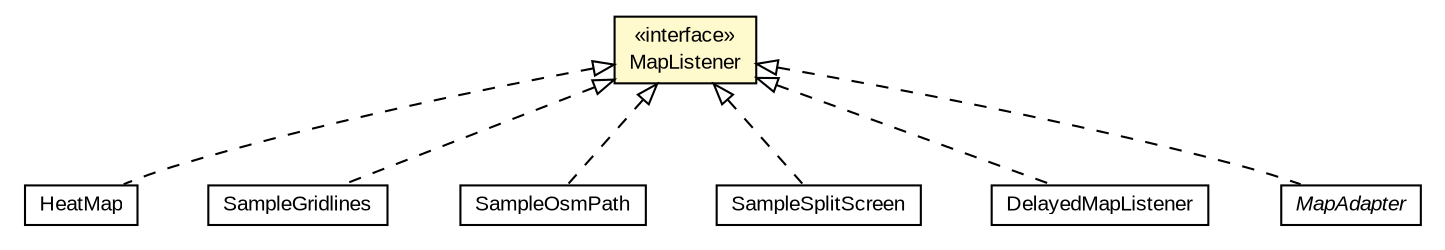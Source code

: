 #!/usr/local/bin/dot
#
# Class diagram 
# Generated by UMLGraph version R5_6-24-gf6e263 (http://www.umlgraph.org/)
#

digraph G {
	edge [fontname="arial",fontsize=10,labelfontname="arial",labelfontsize=10];
	node [fontname="arial",fontsize=10,shape=plaintext];
	nodesep=0.25;
	ranksep=0.5;
	// org.osmdroid.samplefragments.data.HeatMap
	c80172 [label=<<table title="org.osmdroid.samplefragments.data.HeatMap" border="0" cellborder="1" cellspacing="0" cellpadding="2" port="p" href="../samplefragments/data/HeatMap.html">
		<tr><td><table border="0" cellspacing="0" cellpadding="1">
<tr><td align="center" balign="center"> HeatMap </td></tr>
		</table></td></tr>
		</table>>, URL="../samplefragments/data/HeatMap.html", fontname="arial", fontcolor="black", fontsize=10.0];
	// org.osmdroid.samplefragments.data.SampleGridlines
	c80174 [label=<<table title="org.osmdroid.samplefragments.data.SampleGridlines" border="0" cellborder="1" cellspacing="0" cellpadding="2" port="p" href="../samplefragments/data/SampleGridlines.html">
		<tr><td><table border="0" cellspacing="0" cellpadding="1">
<tr><td align="center" balign="center"> SampleGridlines </td></tr>
		</table></td></tr>
		</table>>, URL="../samplefragments/data/SampleGridlines.html", fontname="arial", fontcolor="black", fontsize=10.0];
	// org.osmdroid.samplefragments.data.SampleOsmPath
	c80180 [label=<<table title="org.osmdroid.samplefragments.data.SampleOsmPath" border="0" cellborder="1" cellspacing="0" cellpadding="2" port="p" href="../samplefragments/data/SampleOsmPath.html">
		<tr><td><table border="0" cellspacing="0" cellpadding="1">
<tr><td align="center" balign="center"> SampleOsmPath </td></tr>
		</table></td></tr>
		</table>>, URL="../samplefragments/data/SampleOsmPath.html", fontname="arial", fontcolor="black", fontsize=10.0];
	// org.osmdroid.samplefragments.layouts.SampleSplitScreen
	c80211 [label=<<table title="org.osmdroid.samplefragments.layouts.SampleSplitScreen" border="0" cellborder="1" cellspacing="0" cellpadding="2" port="p" href="../samplefragments/layouts/SampleSplitScreen.html">
		<tr><td><table border="0" cellspacing="0" cellpadding="1">
<tr><td align="center" balign="center"> SampleSplitScreen </td></tr>
		</table></td></tr>
		</table>>, URL="../samplefragments/layouts/SampleSplitScreen.html", fontname="arial", fontcolor="black", fontsize=10.0];
	// org.osmdroid.events.DelayedMapListener
	c80263 [label=<<table title="org.osmdroid.events.DelayedMapListener" border="0" cellborder="1" cellspacing="0" cellpadding="2" port="p" href="./DelayedMapListener.html">
		<tr><td><table border="0" cellspacing="0" cellpadding="1">
<tr><td align="center" balign="center"> DelayedMapListener </td></tr>
		</table></td></tr>
		</table>>, URL="./DelayedMapListener.html", fontname="arial", fontcolor="black", fontsize=10.0];
	// org.osmdroid.events.MapAdapter
	c80264 [label=<<table title="org.osmdroid.events.MapAdapter" border="0" cellborder="1" cellspacing="0" cellpadding="2" port="p" href="./MapAdapter.html">
		<tr><td><table border="0" cellspacing="0" cellpadding="1">
<tr><td align="center" balign="center"><font face="arial italic"> MapAdapter </font></td></tr>
		</table></td></tr>
		</table>>, URL="./MapAdapter.html", fontname="arial", fontcolor="black", fontsize=10.0];
	// org.osmdroid.events.MapListener
	c80267 [label=<<table title="org.osmdroid.events.MapListener" border="0" cellborder="1" cellspacing="0" cellpadding="2" port="p" bgcolor="lemonChiffon" href="./MapListener.html">
		<tr><td><table border="0" cellspacing="0" cellpadding="1">
<tr><td align="center" balign="center"> &#171;interface&#187; </td></tr>
<tr><td align="center" balign="center"> MapListener </td></tr>
		</table></td></tr>
		</table>>, URL="./MapListener.html", fontname="arial", fontcolor="black", fontsize=10.0];
	//org.osmdroid.samplefragments.data.HeatMap implements org.osmdroid.events.MapListener
	c80267:p -> c80172:p [dir=back,arrowtail=empty,style=dashed];
	//org.osmdroid.samplefragments.data.SampleGridlines implements org.osmdroid.events.MapListener
	c80267:p -> c80174:p [dir=back,arrowtail=empty,style=dashed];
	//org.osmdroid.samplefragments.data.SampleOsmPath implements org.osmdroid.events.MapListener
	c80267:p -> c80180:p [dir=back,arrowtail=empty,style=dashed];
	//org.osmdroid.samplefragments.layouts.SampleSplitScreen implements org.osmdroid.events.MapListener
	c80267:p -> c80211:p [dir=back,arrowtail=empty,style=dashed];
	//org.osmdroid.events.DelayedMapListener implements org.osmdroid.events.MapListener
	c80267:p -> c80263:p [dir=back,arrowtail=empty,style=dashed];
	//org.osmdroid.events.MapAdapter implements org.osmdroid.events.MapListener
	c80267:p -> c80264:p [dir=back,arrowtail=empty,style=dashed];
}


